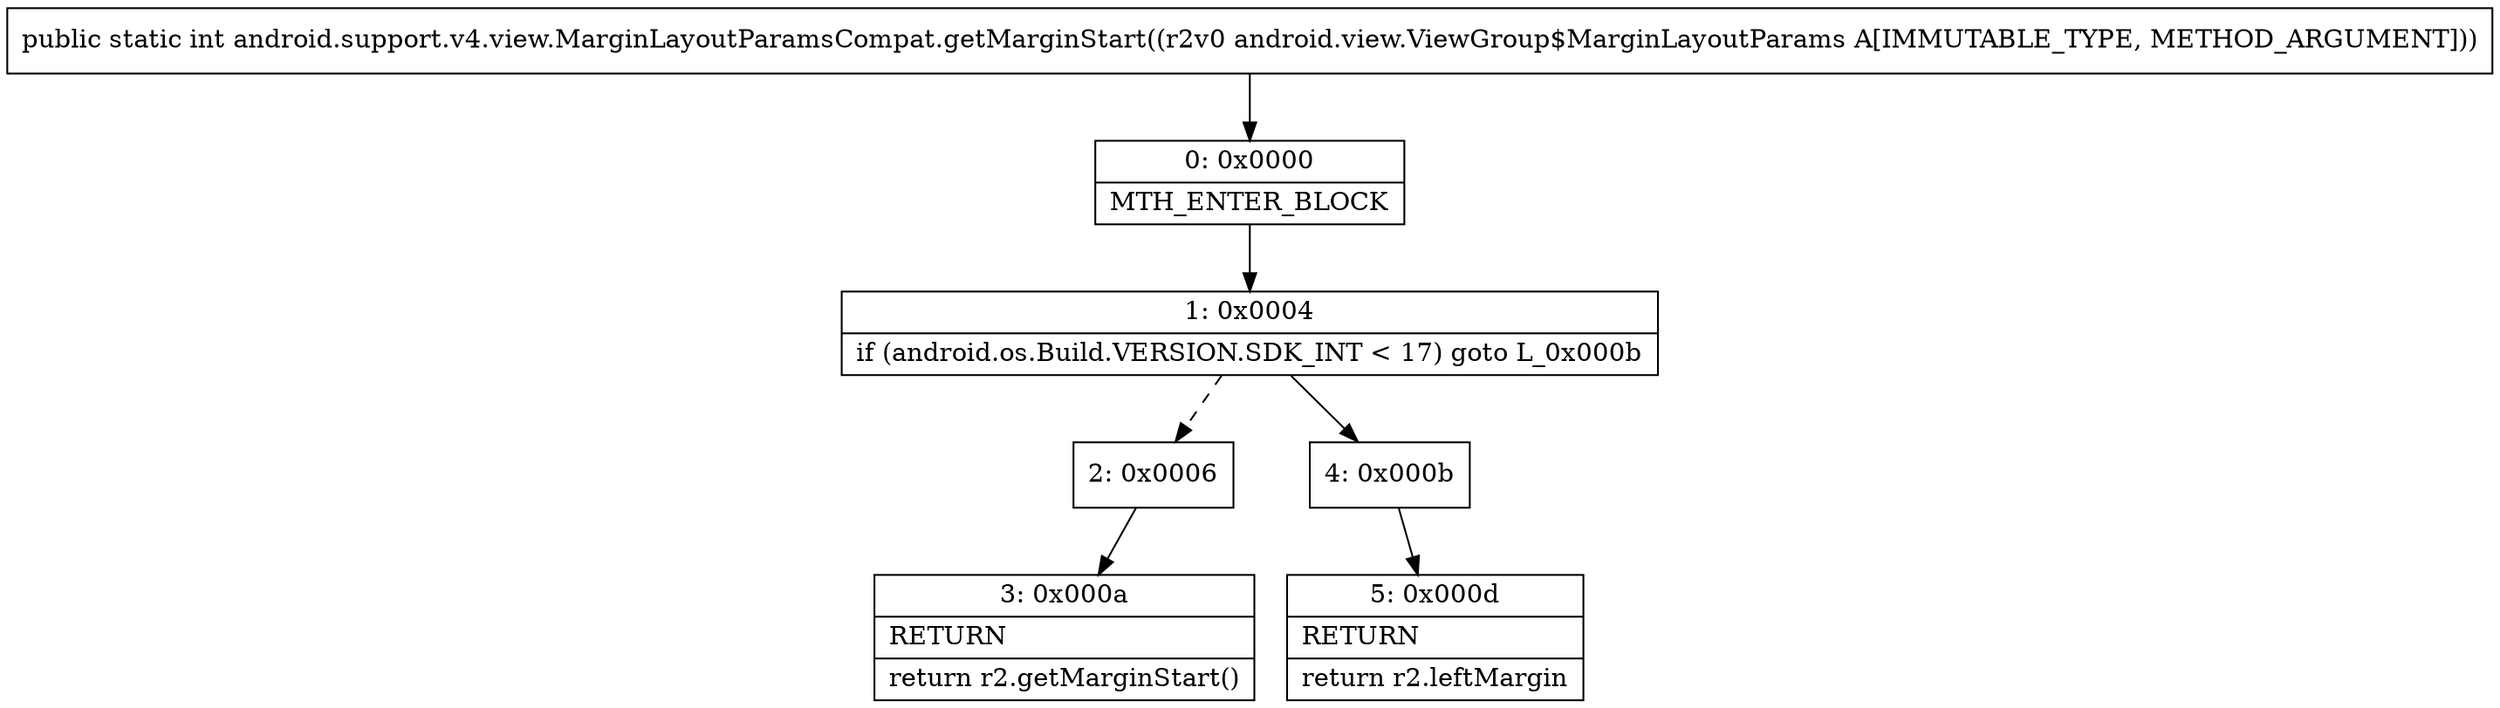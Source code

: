 digraph "CFG forandroid.support.v4.view.MarginLayoutParamsCompat.getMarginStart(Landroid\/view\/ViewGroup$MarginLayoutParams;)I" {
Node_0 [shape=record,label="{0\:\ 0x0000|MTH_ENTER_BLOCK\l}"];
Node_1 [shape=record,label="{1\:\ 0x0004|if (android.os.Build.VERSION.SDK_INT \< 17) goto L_0x000b\l}"];
Node_2 [shape=record,label="{2\:\ 0x0006}"];
Node_3 [shape=record,label="{3\:\ 0x000a|RETURN\l|return r2.getMarginStart()\l}"];
Node_4 [shape=record,label="{4\:\ 0x000b}"];
Node_5 [shape=record,label="{5\:\ 0x000d|RETURN\l|return r2.leftMargin\l}"];
MethodNode[shape=record,label="{public static int android.support.v4.view.MarginLayoutParamsCompat.getMarginStart((r2v0 android.view.ViewGroup$MarginLayoutParams A[IMMUTABLE_TYPE, METHOD_ARGUMENT])) }"];
MethodNode -> Node_0;
Node_0 -> Node_1;
Node_1 -> Node_2[style=dashed];
Node_1 -> Node_4;
Node_2 -> Node_3;
Node_4 -> Node_5;
}

